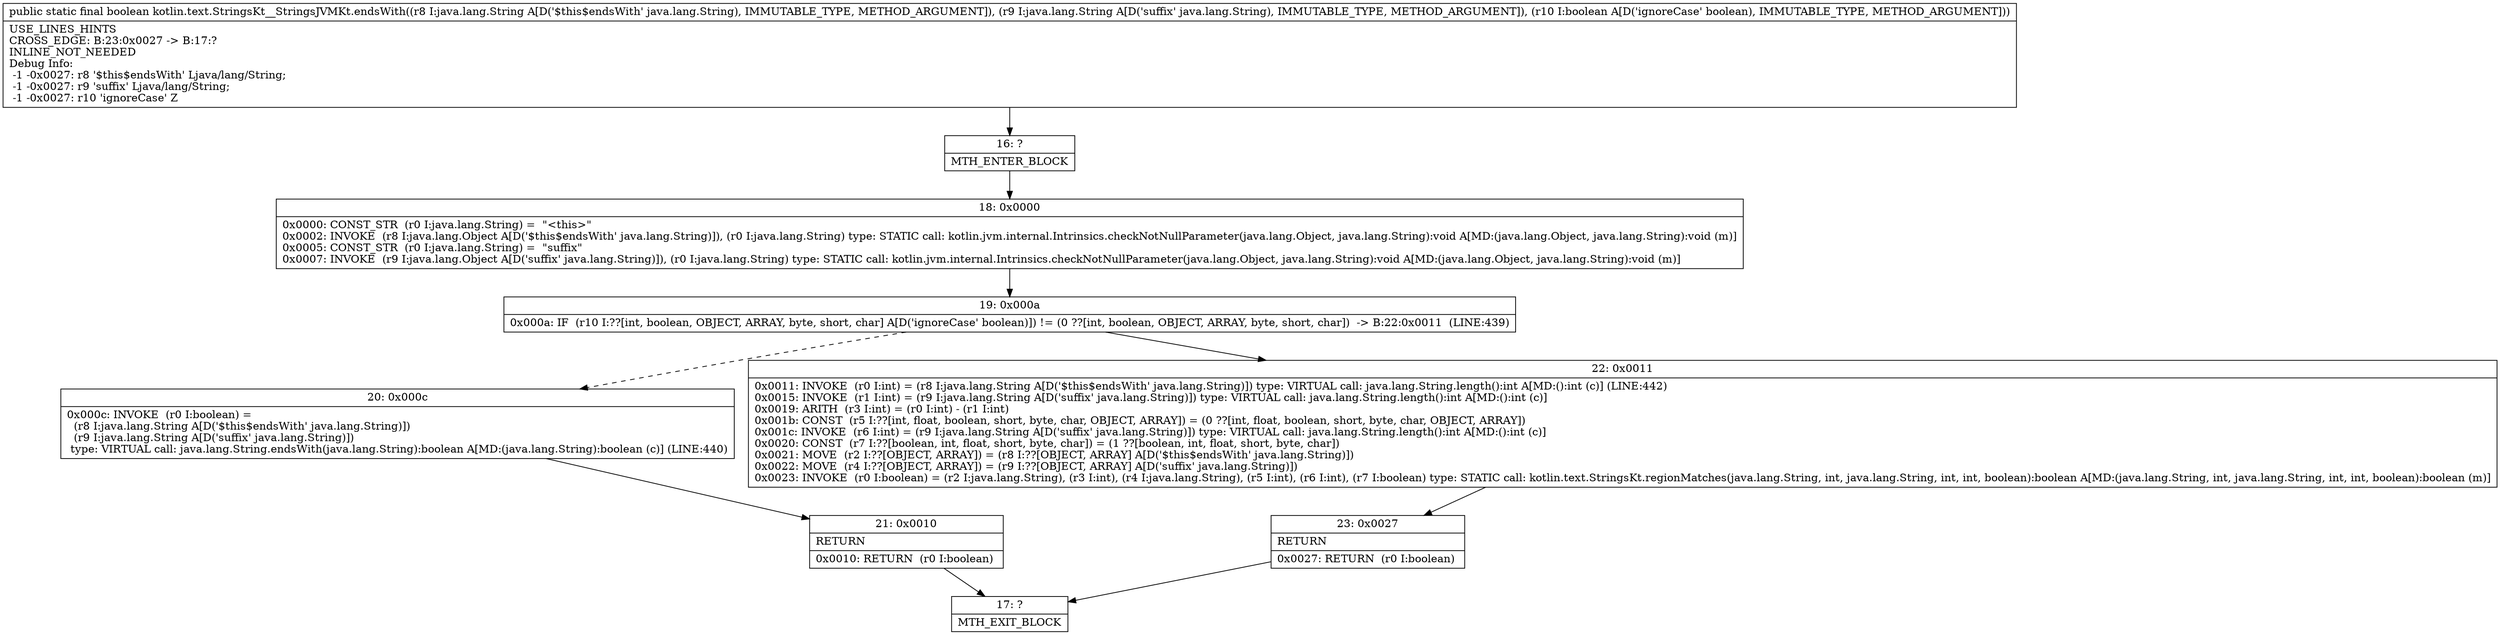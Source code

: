 digraph "CFG forkotlin.text.StringsKt__StringsJVMKt.endsWith(Ljava\/lang\/String;Ljava\/lang\/String;Z)Z" {
Node_16 [shape=record,label="{16\:\ ?|MTH_ENTER_BLOCK\l}"];
Node_18 [shape=record,label="{18\:\ 0x0000|0x0000: CONST_STR  (r0 I:java.lang.String) =  \"\<this\>\" \l0x0002: INVOKE  (r8 I:java.lang.Object A[D('$this$endsWith' java.lang.String)]), (r0 I:java.lang.String) type: STATIC call: kotlin.jvm.internal.Intrinsics.checkNotNullParameter(java.lang.Object, java.lang.String):void A[MD:(java.lang.Object, java.lang.String):void (m)]\l0x0005: CONST_STR  (r0 I:java.lang.String) =  \"suffix\" \l0x0007: INVOKE  (r9 I:java.lang.Object A[D('suffix' java.lang.String)]), (r0 I:java.lang.String) type: STATIC call: kotlin.jvm.internal.Intrinsics.checkNotNullParameter(java.lang.Object, java.lang.String):void A[MD:(java.lang.Object, java.lang.String):void (m)]\l}"];
Node_19 [shape=record,label="{19\:\ 0x000a|0x000a: IF  (r10 I:??[int, boolean, OBJECT, ARRAY, byte, short, char] A[D('ignoreCase' boolean)]) != (0 ??[int, boolean, OBJECT, ARRAY, byte, short, char])  \-\> B:22:0x0011  (LINE:439)\l}"];
Node_20 [shape=record,label="{20\:\ 0x000c|0x000c: INVOKE  (r0 I:boolean) = \l  (r8 I:java.lang.String A[D('$this$endsWith' java.lang.String)])\l  (r9 I:java.lang.String A[D('suffix' java.lang.String)])\l type: VIRTUAL call: java.lang.String.endsWith(java.lang.String):boolean A[MD:(java.lang.String):boolean (c)] (LINE:440)\l}"];
Node_21 [shape=record,label="{21\:\ 0x0010|RETURN\l|0x0010: RETURN  (r0 I:boolean) \l}"];
Node_17 [shape=record,label="{17\:\ ?|MTH_EXIT_BLOCK\l}"];
Node_22 [shape=record,label="{22\:\ 0x0011|0x0011: INVOKE  (r0 I:int) = (r8 I:java.lang.String A[D('$this$endsWith' java.lang.String)]) type: VIRTUAL call: java.lang.String.length():int A[MD:():int (c)] (LINE:442)\l0x0015: INVOKE  (r1 I:int) = (r9 I:java.lang.String A[D('suffix' java.lang.String)]) type: VIRTUAL call: java.lang.String.length():int A[MD:():int (c)]\l0x0019: ARITH  (r3 I:int) = (r0 I:int) \- (r1 I:int) \l0x001b: CONST  (r5 I:??[int, float, boolean, short, byte, char, OBJECT, ARRAY]) = (0 ??[int, float, boolean, short, byte, char, OBJECT, ARRAY]) \l0x001c: INVOKE  (r6 I:int) = (r9 I:java.lang.String A[D('suffix' java.lang.String)]) type: VIRTUAL call: java.lang.String.length():int A[MD:():int (c)]\l0x0020: CONST  (r7 I:??[boolean, int, float, short, byte, char]) = (1 ??[boolean, int, float, short, byte, char]) \l0x0021: MOVE  (r2 I:??[OBJECT, ARRAY]) = (r8 I:??[OBJECT, ARRAY] A[D('$this$endsWith' java.lang.String)]) \l0x0022: MOVE  (r4 I:??[OBJECT, ARRAY]) = (r9 I:??[OBJECT, ARRAY] A[D('suffix' java.lang.String)]) \l0x0023: INVOKE  (r0 I:boolean) = (r2 I:java.lang.String), (r3 I:int), (r4 I:java.lang.String), (r5 I:int), (r6 I:int), (r7 I:boolean) type: STATIC call: kotlin.text.StringsKt.regionMatches(java.lang.String, int, java.lang.String, int, int, boolean):boolean A[MD:(java.lang.String, int, java.lang.String, int, int, boolean):boolean (m)]\l}"];
Node_23 [shape=record,label="{23\:\ 0x0027|RETURN\l|0x0027: RETURN  (r0 I:boolean) \l}"];
MethodNode[shape=record,label="{public static final boolean kotlin.text.StringsKt__StringsJVMKt.endsWith((r8 I:java.lang.String A[D('$this$endsWith' java.lang.String), IMMUTABLE_TYPE, METHOD_ARGUMENT]), (r9 I:java.lang.String A[D('suffix' java.lang.String), IMMUTABLE_TYPE, METHOD_ARGUMENT]), (r10 I:boolean A[D('ignoreCase' boolean), IMMUTABLE_TYPE, METHOD_ARGUMENT]))  | USE_LINES_HINTS\lCROSS_EDGE: B:23:0x0027 \-\> B:17:?\lINLINE_NOT_NEEDED\lDebug Info:\l  \-1 \-0x0027: r8 '$this$endsWith' Ljava\/lang\/String;\l  \-1 \-0x0027: r9 'suffix' Ljava\/lang\/String;\l  \-1 \-0x0027: r10 'ignoreCase' Z\l}"];
MethodNode -> Node_16;Node_16 -> Node_18;
Node_18 -> Node_19;
Node_19 -> Node_20[style=dashed];
Node_19 -> Node_22;
Node_20 -> Node_21;
Node_21 -> Node_17;
Node_22 -> Node_23;
Node_23 -> Node_17;
}

